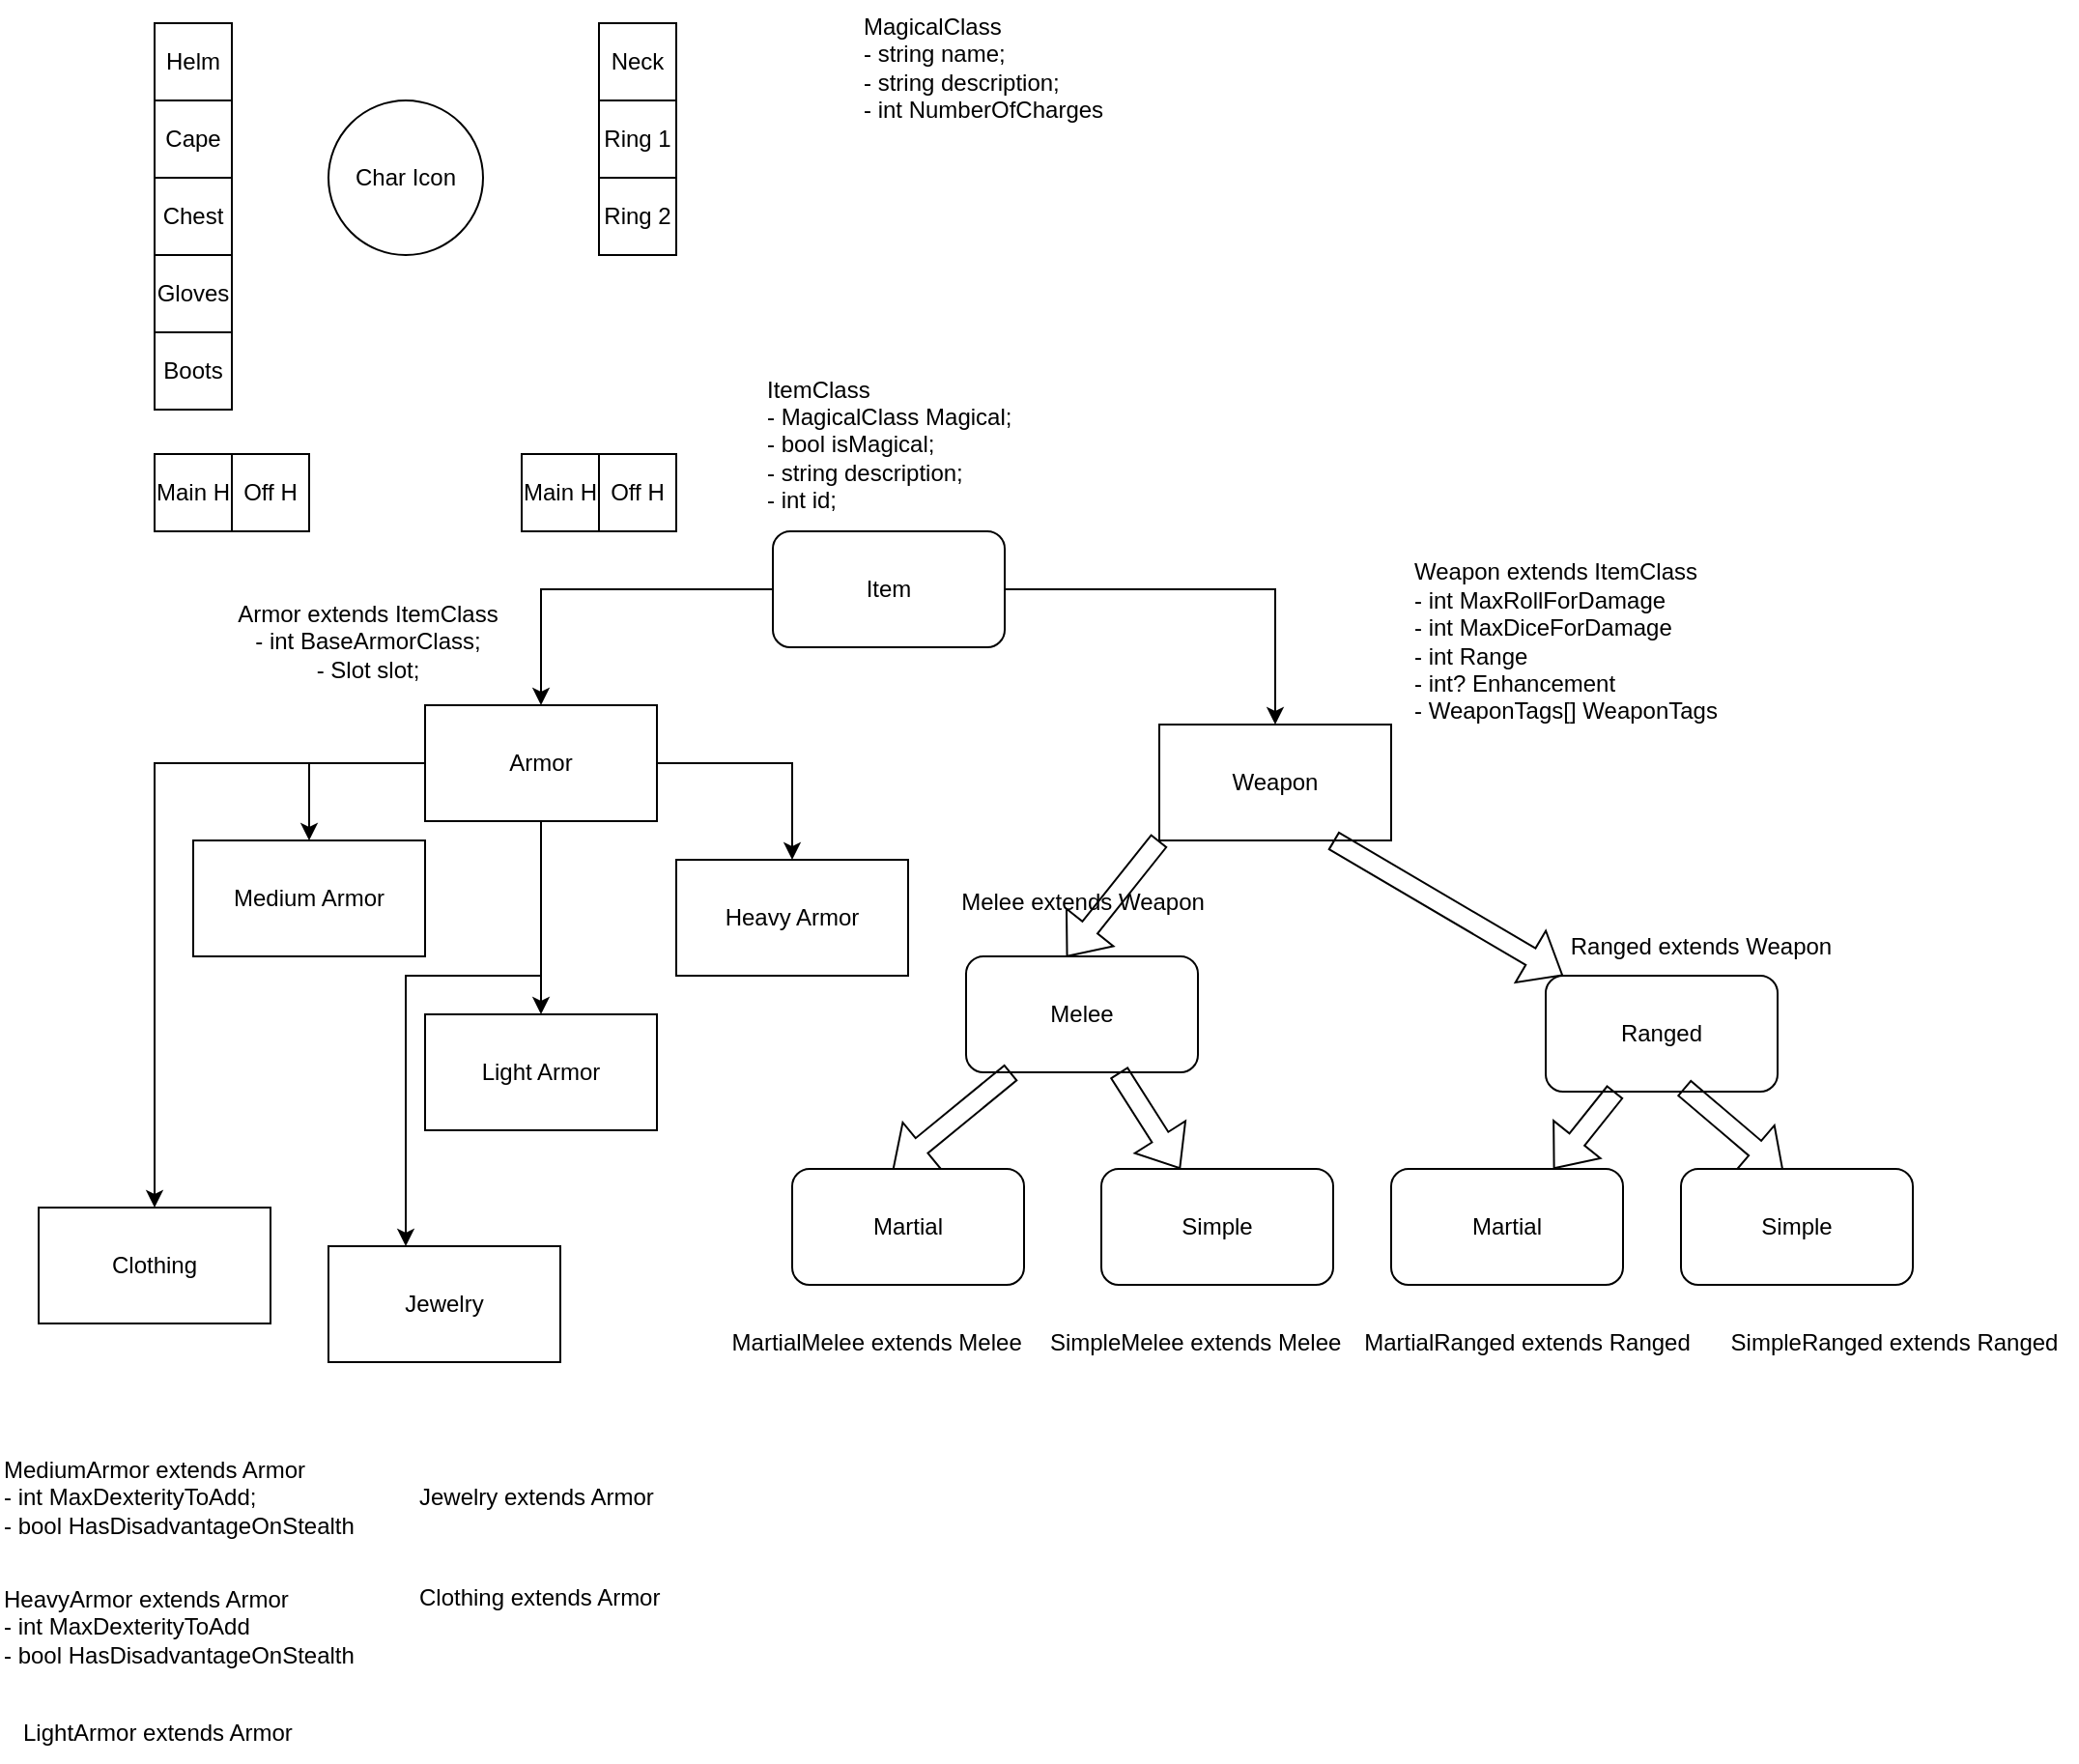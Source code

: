 <mxfile version="26.1.1">
  <diagram name="Page-1" id="hk9YzeqwEVEg29rlHZLW">
    <mxGraphModel dx="1188" dy="653" grid="1" gridSize="10" guides="1" tooltips="1" connect="1" arrows="1" fold="1" page="1" pageScale="1" pageWidth="850" pageHeight="1100" math="0" shadow="0">
      <root>
        <mxCell id="0" />
        <mxCell id="1" parent="0" />
        <mxCell id="6eqrxEWgK1QM-ZDSmNXe-2" value="Char Icon" style="ellipse;whiteSpace=wrap;html=1;aspect=fixed;" vertex="1" parent="1">
          <mxGeometry x="180" y="120" width="80" height="80" as="geometry" />
        </mxCell>
        <mxCell id="6eqrxEWgK1QM-ZDSmNXe-3" value="Helm" style="whiteSpace=wrap;html=1;aspect=fixed;" vertex="1" parent="1">
          <mxGeometry x="90" y="80" width="40" height="40" as="geometry" />
        </mxCell>
        <mxCell id="6eqrxEWgK1QM-ZDSmNXe-4" value="Cape" style="whiteSpace=wrap;html=1;aspect=fixed;" vertex="1" parent="1">
          <mxGeometry x="90" y="120" width="40" height="40" as="geometry" />
        </mxCell>
        <mxCell id="6eqrxEWgK1QM-ZDSmNXe-5" value="Chest" style="whiteSpace=wrap;html=1;aspect=fixed;" vertex="1" parent="1">
          <mxGeometry x="90" y="160" width="40" height="40" as="geometry" />
        </mxCell>
        <mxCell id="6eqrxEWgK1QM-ZDSmNXe-7" value="Boots" style="whiteSpace=wrap;html=1;aspect=fixed;" vertex="1" parent="1">
          <mxGeometry x="90" y="240" width="40" height="40" as="geometry" />
        </mxCell>
        <mxCell id="6eqrxEWgK1QM-ZDSmNXe-8" value="Neck" style="whiteSpace=wrap;html=1;aspect=fixed;" vertex="1" parent="1">
          <mxGeometry x="320" y="80" width="40" height="40" as="geometry" />
        </mxCell>
        <mxCell id="6eqrxEWgK1QM-ZDSmNXe-9" value="Ring 1" style="whiteSpace=wrap;html=1;aspect=fixed;" vertex="1" parent="1">
          <mxGeometry x="320" y="120" width="40" height="40" as="geometry" />
        </mxCell>
        <mxCell id="6eqrxEWgK1QM-ZDSmNXe-10" value="Ring 2" style="whiteSpace=wrap;html=1;aspect=fixed;" vertex="1" parent="1">
          <mxGeometry x="320" y="160" width="40" height="40" as="geometry" />
        </mxCell>
        <mxCell id="6eqrxEWgK1QM-ZDSmNXe-12" value="Off H" style="whiteSpace=wrap;html=1;aspect=fixed;" vertex="1" parent="1">
          <mxGeometry x="130" y="303" width="40" height="40" as="geometry" />
        </mxCell>
        <mxCell id="6eqrxEWgK1QM-ZDSmNXe-13" value="Main H" style="whiteSpace=wrap;html=1;aspect=fixed;" vertex="1" parent="1">
          <mxGeometry x="90" y="303" width="40" height="40" as="geometry" />
        </mxCell>
        <mxCell id="6eqrxEWgK1QM-ZDSmNXe-14" value="Off H" style="whiteSpace=wrap;html=1;aspect=fixed;" vertex="1" parent="1">
          <mxGeometry x="320" y="303" width="40" height="40" as="geometry" />
        </mxCell>
        <mxCell id="6eqrxEWgK1QM-ZDSmNXe-15" value="Main H" style="whiteSpace=wrap;html=1;aspect=fixed;" vertex="1" parent="1">
          <mxGeometry x="280" y="303" width="40" height="40" as="geometry" />
        </mxCell>
        <mxCell id="6eqrxEWgK1QM-ZDSmNXe-17" style="edgeStyle=orthogonalEdgeStyle;rounded=0;orthogonalLoop=1;jettySize=auto;html=1;" edge="1" parent="1" source="6eqrxEWgK1QM-ZDSmNXe-16" target="6eqrxEWgK1QM-ZDSmNXe-19">
          <mxGeometry relative="1" as="geometry">
            <mxPoint x="360" y="443" as="targetPoint" />
          </mxGeometry>
        </mxCell>
        <mxCell id="6eqrxEWgK1QM-ZDSmNXe-18" style="edgeStyle=orthogonalEdgeStyle;rounded=0;orthogonalLoop=1;jettySize=auto;html=1;entryX=0.5;entryY=0;entryDx=0;entryDy=0;" edge="1" parent="1" source="6eqrxEWgK1QM-ZDSmNXe-16" target="6eqrxEWgK1QM-ZDSmNXe-20">
          <mxGeometry relative="1" as="geometry">
            <mxPoint x="600" y="443" as="targetPoint" />
          </mxGeometry>
        </mxCell>
        <mxCell id="6eqrxEWgK1QM-ZDSmNXe-16" value="Item" style="rounded=1;whiteSpace=wrap;html=1;" vertex="1" parent="1">
          <mxGeometry x="410" y="343" width="120" height="60" as="geometry" />
        </mxCell>
        <mxCell id="6eqrxEWgK1QM-ZDSmNXe-21" style="edgeStyle=orthogonalEdgeStyle;rounded=0;orthogonalLoop=1;jettySize=auto;html=1;" edge="1" parent="1" source="6eqrxEWgK1QM-ZDSmNXe-19" target="6eqrxEWgK1QM-ZDSmNXe-27">
          <mxGeometry relative="1" as="geometry">
            <mxPoint x="190" y="513" as="targetPoint" />
            <Array as="points">
              <mxPoint x="170" y="463" />
            </Array>
          </mxGeometry>
        </mxCell>
        <mxCell id="6eqrxEWgK1QM-ZDSmNXe-24" style="edgeStyle=orthogonalEdgeStyle;rounded=0;orthogonalLoop=1;jettySize=auto;html=1;entryX=0.5;entryY=0;entryDx=0;entryDy=0;" edge="1" parent="1" source="6eqrxEWgK1QM-ZDSmNXe-19" target="6eqrxEWgK1QM-ZDSmNXe-26">
          <mxGeometry relative="1" as="geometry">
            <mxPoint x="290" y="513" as="targetPoint" />
          </mxGeometry>
        </mxCell>
        <mxCell id="6eqrxEWgK1QM-ZDSmNXe-33" style="edgeStyle=orthogonalEdgeStyle;rounded=0;orthogonalLoop=1;jettySize=auto;html=1;" edge="1" parent="1" source="6eqrxEWgK1QM-ZDSmNXe-19" target="6eqrxEWgK1QM-ZDSmNXe-32">
          <mxGeometry relative="1" as="geometry" />
        </mxCell>
        <mxCell id="6eqrxEWgK1QM-ZDSmNXe-35" style="edgeStyle=orthogonalEdgeStyle;rounded=0;orthogonalLoop=1;jettySize=auto;html=1;" edge="1" parent="1" source="6eqrxEWgK1QM-ZDSmNXe-19" target="6eqrxEWgK1QM-ZDSmNXe-34">
          <mxGeometry relative="1" as="geometry">
            <Array as="points">
              <mxPoint x="290" y="573" />
              <mxPoint x="220" y="573" />
            </Array>
          </mxGeometry>
        </mxCell>
        <mxCell id="6eqrxEWgK1QM-ZDSmNXe-19" value="Armor&lt;span style=&quot;color: rgba(0, 0, 0, 0); font-family: monospace; font-size: 0px; text-align: start; text-wrap-mode: nowrap;&quot;&gt;%3CmxGraphModel%3E%3Croot%3E%3CmxCell%20id%3D%220%22%2F%3E%3CmxCell%20id%3D%221%22%20parent%3D%220%22%2F%3E%3CmxCell%20id%3D%222%22%20value%3D%22Off%20H%22%20style%3D%22whiteSpace%3Dwrap%3Bhtml%3D1%3Baspect%3Dfixed%3B%22%20vertex%3D%221%22%20parent%3D%221%22%3E%3CmxGeometry%20x%3D%22130%22%20y%3D%22280%22%20width%3D%2240%22%20height%3D%2240%22%20as%3D%22geometry%22%2F%3E%3C%2FmxCell%3E%3CmxCell%20id%3D%223%22%20value%3D%22Main%20H%22%20style%3D%22whiteSpace%3Dwrap%3Bhtml%3D1%3Baspect%3Dfixed%3B%22%20vertex%3D%221%22%20parent%3D%221%22%3E%3CmxGeometry%20x%3D%2290%22%20y%3D%22280%22%20width%3D%2240%22%20height%3D%2240%22%20as%3D%22geometry%22%2F%3E%3C%2FmxCell%3E%3C%2Froot%3E%3C%2FmxGraphModel%3E&lt;/span&gt;" style="rounded=0;whiteSpace=wrap;html=1;" vertex="1" parent="1">
          <mxGeometry x="230" y="433" width="120" height="60" as="geometry" />
        </mxCell>
        <mxCell id="6eqrxEWgK1QM-ZDSmNXe-20" value="Weapon" style="rounded=0;whiteSpace=wrap;html=1;" vertex="1" parent="1">
          <mxGeometry x="610" y="443" width="120" height="60" as="geometry" />
        </mxCell>
        <mxCell id="6eqrxEWgK1QM-ZDSmNXe-26" value="Light Armor" style="rounded=0;whiteSpace=wrap;html=1;" vertex="1" parent="1">
          <mxGeometry x="230" y="593" width="120" height="60" as="geometry" />
        </mxCell>
        <mxCell id="6eqrxEWgK1QM-ZDSmNXe-27" value="Medium Armor" style="rounded=0;whiteSpace=wrap;html=1;" vertex="1" parent="1">
          <mxGeometry x="110" y="503" width="120" height="60" as="geometry" />
        </mxCell>
        <mxCell id="6eqrxEWgK1QM-ZDSmNXe-30" style="edgeStyle=orthogonalEdgeStyle;rounded=0;orthogonalLoop=1;jettySize=auto;html=1;entryX=0.5;entryY=0;entryDx=0;entryDy=0;" edge="1" parent="1" source="6eqrxEWgK1QM-ZDSmNXe-19" target="6eqrxEWgK1QM-ZDSmNXe-31">
          <mxGeometry relative="1" as="geometry">
            <mxPoint x="410" y="513" as="targetPoint" />
          </mxGeometry>
        </mxCell>
        <mxCell id="6eqrxEWgK1QM-ZDSmNXe-31" value="Heavy Armor" style="rounded=0;whiteSpace=wrap;html=1;" vertex="1" parent="1">
          <mxGeometry x="360" y="513" width="120" height="60" as="geometry" />
        </mxCell>
        <mxCell id="6eqrxEWgK1QM-ZDSmNXe-32" value="Clothing" style="rounded=0;whiteSpace=wrap;html=1;" vertex="1" parent="1">
          <mxGeometry x="30" y="693" width="120" height="60" as="geometry" />
        </mxCell>
        <mxCell id="6eqrxEWgK1QM-ZDSmNXe-34" value="Jewelry" style="rounded=0;whiteSpace=wrap;html=1;" vertex="1" parent="1">
          <mxGeometry x="180" y="713" width="120" height="60" as="geometry" />
        </mxCell>
        <mxCell id="6eqrxEWgK1QM-ZDSmNXe-38" value="Ranged" style="rounded=1;whiteSpace=wrap;html=1;" vertex="1" parent="1">
          <mxGeometry x="810" y="573" width="120" height="60" as="geometry" />
        </mxCell>
        <mxCell id="6eqrxEWgK1QM-ZDSmNXe-39" value="Melee" style="rounded=1;whiteSpace=wrap;html=1;" vertex="1" parent="1">
          <mxGeometry x="510" y="563" width="120" height="60" as="geometry" />
        </mxCell>
        <mxCell id="6eqrxEWgK1QM-ZDSmNXe-43" value="" style="shape=flexArrow;endArrow=classic;html=1;rounded=0;exitX=0;exitY=1;exitDx=0;exitDy=0;entryX=0.433;entryY=0.005;entryDx=0;entryDy=0;entryPerimeter=0;" edge="1" parent="1" source="6eqrxEWgK1QM-ZDSmNXe-20" target="6eqrxEWgK1QM-ZDSmNXe-39">
          <mxGeometry width="50" height="50" relative="1" as="geometry">
            <mxPoint x="520" y="573" as="sourcePoint" />
            <mxPoint x="570" y="523" as="targetPoint" />
          </mxGeometry>
        </mxCell>
        <mxCell id="6eqrxEWgK1QM-ZDSmNXe-44" value="" style="shape=flexArrow;endArrow=classic;html=1;rounded=0;exitX=0.75;exitY=1;exitDx=0;exitDy=0;" edge="1" parent="1" source="6eqrxEWgK1QM-ZDSmNXe-20" target="6eqrxEWgK1QM-ZDSmNXe-38">
          <mxGeometry width="50" height="50" relative="1" as="geometry">
            <mxPoint x="620" y="513" as="sourcePoint" />
            <mxPoint x="572" y="573" as="targetPoint" />
          </mxGeometry>
        </mxCell>
        <mxCell id="6eqrxEWgK1QM-ZDSmNXe-45" value="" style="shape=flexArrow;endArrow=classic;html=1;rounded=0;entryX=0.433;entryY=0.005;entryDx=0;entryDy=0;entryPerimeter=0;" edge="1" parent="1" source="6eqrxEWgK1QM-ZDSmNXe-39" target="6eqrxEWgK1QM-ZDSmNXe-47">
          <mxGeometry width="50" height="50" relative="1" as="geometry">
            <mxPoint x="530" y="623" as="sourcePoint" />
            <mxPoint x="482" y="683" as="targetPoint" />
          </mxGeometry>
        </mxCell>
        <mxCell id="6eqrxEWgK1QM-ZDSmNXe-46" value="" style="shape=flexArrow;endArrow=classic;html=1;rounded=0;" edge="1" parent="1" source="6eqrxEWgK1QM-ZDSmNXe-39" target="6eqrxEWgK1QM-ZDSmNXe-48">
          <mxGeometry width="50" height="50" relative="1" as="geometry">
            <mxPoint x="600" y="623" as="sourcePoint" />
            <mxPoint x="653" y="683" as="targetPoint" />
          </mxGeometry>
        </mxCell>
        <mxCell id="6eqrxEWgK1QM-ZDSmNXe-47" value="Martial&lt;span style=&quot;color: rgba(0, 0, 0, 0); font-family: monospace; font-size: 0px; text-align: start; text-wrap-mode: nowrap;&quot;&gt;%3CmxGraphModel%3E%3Croot%3E%3CmxCell%20id%3D%220%22%2F%3E%3CmxCell%20id%3D%221%22%20parent%3D%220%22%2F%3E%3CmxCell%20id%3D%222%22%20value%3D%22%22%20style%3D%22shape%3DflexArrow%3BendArrow%3Dclassic%3Bhtml%3D1%3Brounded%3D0%3BexitX%3D0.75%3BexitY%3D1%3BexitDx%3D0%3BexitDy%3D0%3B%22%20edge%3D%221%22%20parent%3D%221%22%3E%3CmxGeometry%20width%3D%2250%22%20height%3D%2250%22%20relative%3D%221%22%20as%3D%22geometry%22%3E%3CmxPoint%20x%3D%221000%22%20y%3D%22190%22%20as%3D%22sourcePoint%22%2F%3E%3CmxPoint%20x%3D%221053%22%20y%3D%22250%22%20as%3D%22targetPoint%22%2F%3E%3C%2FmxGeometry%3E%3C%2FmxCell%3E%3C%2Froot%3E%3C%2FmxGraphModel%3E&lt;/span&gt;" style="rounded=1;whiteSpace=wrap;html=1;" vertex="1" parent="1">
          <mxGeometry x="420" y="673" width="120" height="60" as="geometry" />
        </mxCell>
        <mxCell id="6eqrxEWgK1QM-ZDSmNXe-48" value="Simple" style="rounded=1;whiteSpace=wrap;html=1;" vertex="1" parent="1">
          <mxGeometry x="580" y="673" width="120" height="60" as="geometry" />
        </mxCell>
        <mxCell id="6eqrxEWgK1QM-ZDSmNXe-49" value="" style="shape=flexArrow;endArrow=classic;html=1;rounded=0;" edge="1" parent="1" target="6eqrxEWgK1QM-ZDSmNXe-51" source="6eqrxEWgK1QM-ZDSmNXe-38">
          <mxGeometry width="50" height="50" relative="1" as="geometry">
            <mxPoint x="833" y="633" as="sourcePoint" />
            <mxPoint x="782" y="693" as="targetPoint" />
          </mxGeometry>
        </mxCell>
        <mxCell id="6eqrxEWgK1QM-ZDSmNXe-50" value="" style="shape=flexArrow;endArrow=classic;html=1;rounded=0;exitX=0.596;exitY=0.966;exitDx=0;exitDy=0;exitPerimeter=0;entryX=0.443;entryY=0.032;entryDx=0;entryDy=0;entryPerimeter=0;" edge="1" parent="1" target="6eqrxEWgK1QM-ZDSmNXe-52" source="6eqrxEWgK1QM-ZDSmNXe-38">
          <mxGeometry width="50" height="50" relative="1" as="geometry">
            <mxPoint x="889" y="633" as="sourcePoint" />
            <mxPoint x="953" y="693" as="targetPoint" />
          </mxGeometry>
        </mxCell>
        <mxCell id="6eqrxEWgK1QM-ZDSmNXe-51" value="Martial&lt;span style=&quot;color: rgba(0, 0, 0, 0); font-family: monospace; font-size: 0px; text-align: start; text-wrap-mode: nowrap;&quot;&gt;%3CmxGraphModel%3E%3Croot%3E%3CmxCell%20id%3D%220%22%2F%3E%3CmxCell%20id%3D%221%22%20parent%3D%220%22%2F%3E%3CmxCell%20id%3D%222%22%20value%3D%22%22%20style%3D%22shape%3DflexArrow%3BendArrow%3Dclassic%3Bhtml%3D1%3Brounded%3D0%3BexitX%3D0.75%3BexitY%3D1%3BexitDx%3D0%3BexitDy%3D0%3B%22%20edge%3D%221%22%20parent%3D%221%22%3E%3CmxGeometry%20width%3D%2250%22%20height%3D%2250%22%20relative%3D%221%22%20as%3D%22geometry%22%3E%3CmxPoint%20x%3D%221000%22%20y%3D%22190%22%20as%3D%22sourcePoint%22%2F%3E%3CmxPoint%20x%3D%221053%22%20y%3D%22250%22%20as%3D%22targetPoint%22%2F%3E%3C%2FmxGeometry%3E%3C%2FmxCell%3E%3C%2Froot%3E%3C%2FmxGraphModel%3E&lt;/span&gt;" style="rounded=1;whiteSpace=wrap;html=1;" vertex="1" parent="1">
          <mxGeometry x="730" y="673" width="120" height="60" as="geometry" />
        </mxCell>
        <mxCell id="6eqrxEWgK1QM-ZDSmNXe-52" value="Simple" style="rounded=1;whiteSpace=wrap;html=1;" vertex="1" parent="1">
          <mxGeometry x="880" y="673" width="120" height="60" as="geometry" />
        </mxCell>
        <mxCell id="6eqrxEWgK1QM-ZDSmNXe-53" value="&lt;div&gt;ItemClass&lt;/div&gt;- MagicalClass Magical;&lt;div&gt;- bool isMagical;&lt;/div&gt;&lt;div&gt;- string description;&lt;/div&gt;&lt;div&gt;- int id;&lt;/div&gt;" style="text;html=1;align=left;verticalAlign=middle;resizable=0;points=[];autosize=1;strokeColor=none;fillColor=none;" vertex="1" parent="1">
          <mxGeometry x="405" y="253" width="150" height="90" as="geometry" />
        </mxCell>
        <mxCell id="6eqrxEWgK1QM-ZDSmNXe-54" value="Armor extends ItemClass&lt;div&gt;- int BaseArmorClass;&lt;/div&gt;&lt;div&gt;- Slot slot;&lt;/div&gt;" style="text;html=1;align=center;verticalAlign=middle;resizable=0;points=[];autosize=1;strokeColor=none;fillColor=none;" vertex="1" parent="1">
          <mxGeometry x="120" y="370" width="160" height="60" as="geometry" />
        </mxCell>
        <mxCell id="6eqrxEWgK1QM-ZDSmNXe-55" value="MediumArmor extends Armor&lt;div&gt;- int MaxDexterityToAdd;&lt;/div&gt;&lt;div&gt;- bool HasDisadvantageOnStealth&lt;/div&gt;" style="text;html=1;align=left;verticalAlign=middle;resizable=0;points=[];autosize=1;strokeColor=none;fillColor=none;" vertex="1" parent="1">
          <mxGeometry x="10" y="813" width="200" height="60" as="geometry" />
        </mxCell>
        <mxCell id="6eqrxEWgK1QM-ZDSmNXe-56" value="LightArmor extends Armor" style="text;html=1;align=left;verticalAlign=middle;resizable=0;points=[];autosize=1;strokeColor=none;fillColor=none;" vertex="1" parent="1">
          <mxGeometry x="20" y="950" width="160" height="30" as="geometry" />
        </mxCell>
        <mxCell id="6eqrxEWgK1QM-ZDSmNXe-57" value="HeavyArmor extends Armor&lt;div&gt;- int MaxDexterityToAdd&lt;/div&gt;&lt;div&gt;- bool HasDisadvantageOnStealth&lt;/div&gt;" style="text;html=1;align=left;verticalAlign=middle;resizable=0;points=[];autosize=1;strokeColor=none;fillColor=none;" vertex="1" parent="1">
          <mxGeometry x="10" y="880" width="200" height="60" as="geometry" />
        </mxCell>
        <mxCell id="6eqrxEWgK1QM-ZDSmNXe-58" value="Jewelry extends Armor" style="text;html=1;align=left;verticalAlign=middle;resizable=0;points=[];autosize=1;strokeColor=none;fillColor=none;" vertex="1" parent="1">
          <mxGeometry x="225" y="828" width="140" height="30" as="geometry" />
        </mxCell>
        <mxCell id="6eqrxEWgK1QM-ZDSmNXe-59" value="Clothing extends Armor" style="text;html=1;align=left;verticalAlign=middle;resizable=0;points=[];autosize=1;strokeColor=none;fillColor=none;" vertex="1" parent="1">
          <mxGeometry x="225" y="880" width="150" height="30" as="geometry" />
        </mxCell>
        <mxCell id="6eqrxEWgK1QM-ZDSmNXe-60" value="Weapon extends ItemClass&lt;div&gt;- int MaxRollForDamage&lt;/div&gt;&lt;div&gt;- int MaxDiceForDamage&lt;/div&gt;&lt;div&gt;- int Range&lt;/div&gt;&lt;div&gt;- int? Enhancement&lt;/div&gt;&lt;div&gt;- WeaponTags[] WeaponTags&lt;/div&gt;" style="text;html=1;align=left;verticalAlign=middle;resizable=0;points=[];autosize=1;strokeColor=none;fillColor=none;" vertex="1" parent="1">
          <mxGeometry x="740" y="350" width="180" height="100" as="geometry" />
        </mxCell>
        <mxCell id="6eqrxEWgK1QM-ZDSmNXe-61" value="Gloves" style="whiteSpace=wrap;html=1;aspect=fixed;" vertex="1" parent="1">
          <mxGeometry x="90" y="200" width="40" height="40" as="geometry" />
        </mxCell>
        <mxCell id="6eqrxEWgK1QM-ZDSmNXe-62" value="Melee extends Weapon" style="text;html=1;align=center;verticalAlign=middle;resizable=0;points=[];autosize=1;strokeColor=none;fillColor=none;" vertex="1" parent="1">
          <mxGeometry x="495" y="520" width="150" height="30" as="geometry" />
        </mxCell>
        <mxCell id="6eqrxEWgK1QM-ZDSmNXe-63" value="Ranged extends Weapon" style="text;html=1;align=center;verticalAlign=middle;resizable=0;points=[];autosize=1;strokeColor=none;fillColor=none;" vertex="1" parent="1">
          <mxGeometry x="810" y="543" width="160" height="30" as="geometry" />
        </mxCell>
        <mxCell id="6eqrxEWgK1QM-ZDSmNXe-64" value="MartialMelee extends Melee&lt;span style=&quot;background-color: transparent; color: light-dark(rgb(0, 0, 0), rgb(255, 255, 255));&quot;&gt;&amp;nbsp;&lt;/span&gt;" style="text;html=1;align=center;verticalAlign=middle;resizable=0;points=[];autosize=1;strokeColor=none;fillColor=none;" vertex="1" parent="1">
          <mxGeometry x="375" y="748" width="180" height="30" as="geometry" />
        </mxCell>
        <mxCell id="6eqrxEWgK1QM-ZDSmNXe-65" value="SimpleMelee extends Melee&lt;span style=&quot;background-color: transparent; color: light-dark(rgb(0, 0, 0), rgb(255, 255, 255));&quot;&gt;&amp;nbsp;&lt;/span&gt;" style="text;html=1;align=center;verticalAlign=middle;resizable=0;points=[];autosize=1;strokeColor=none;fillColor=none;" vertex="1" parent="1">
          <mxGeometry x="540" y="748" width="180" height="30" as="geometry" />
        </mxCell>
        <mxCell id="6eqrxEWgK1QM-ZDSmNXe-66" value="SimpleRanged extends Ranged" style="text;html=1;align=center;verticalAlign=middle;resizable=0;points=[];autosize=1;strokeColor=none;fillColor=none;" vertex="1" parent="1">
          <mxGeometry x="895" y="748" width="190" height="30" as="geometry" />
        </mxCell>
        <mxCell id="6eqrxEWgK1QM-ZDSmNXe-67" value="MartialRanged extends Ranged" style="text;html=1;align=center;verticalAlign=middle;resizable=0;points=[];autosize=1;strokeColor=none;fillColor=none;" vertex="1" parent="1">
          <mxGeometry x="705" y="748" width="190" height="30" as="geometry" />
        </mxCell>
        <mxCell id="6eqrxEWgK1QM-ZDSmNXe-71" value="MagicalClass&lt;div&gt;- string name;&lt;/div&gt;&lt;div&gt;- string description;&lt;/div&gt;&lt;div&gt;- int NumberOfCharges&lt;/div&gt;" style="text;html=1;align=left;verticalAlign=middle;resizable=0;points=[];autosize=1;strokeColor=none;fillColor=none;" vertex="1" parent="1">
          <mxGeometry x="455" y="68" width="150" height="70" as="geometry" />
        </mxCell>
      </root>
    </mxGraphModel>
  </diagram>
</mxfile>
